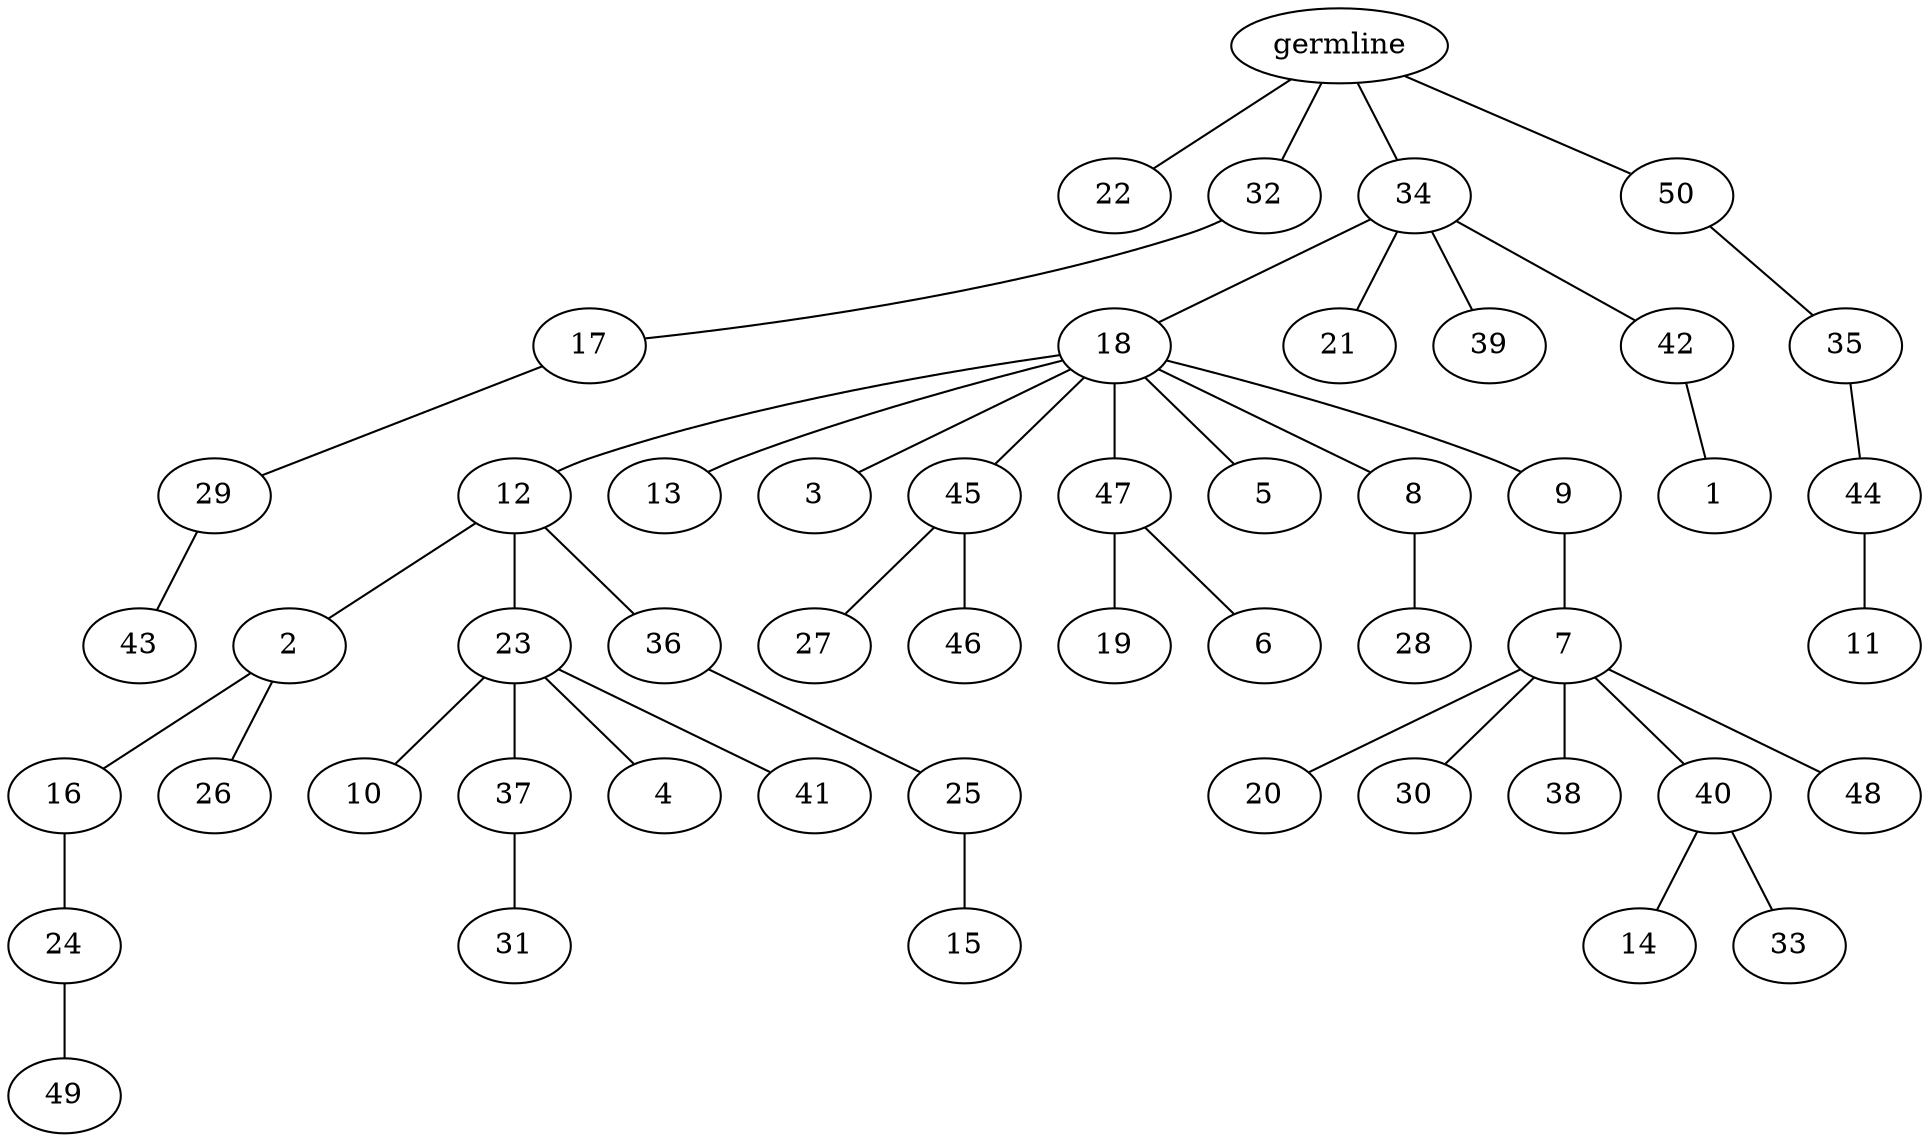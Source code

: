 graph tree {
    "139789832771664" [label="germline"];
    "139789843019280" [label="22"];
    "139789843020576" [label="32"];
    "139789843019760" [label="17"];
    "139789843018464" [label="29"];
    "139789842459424" [label="43"];
    "139789843017888" [label="34"];
    "139789842458608" [label="18"];
    "139789842459616" [label="12"];
    "139789842457888" [label="2"];
    "139789842457792" [label="16"];
    "139789830507104" [label="24"];
    "139789830505232" [label="49"];
    "139789830508112" [label="26"];
    "139789842458704" [label="23"];
    "139789830507248" [label="10"];
    "139789830506864" [label="37"];
    "139789830507680" [label="31"];
    "139789830505712" [label="4"];
    "139789830504848" [label="41"];
    "139789830506912" [label="36"];
    "139789830507344" [label="25"];
    "139789830507872" [label="15"];
    "139789842457504" [label="13"];
    "139789830504800" [label="3"];
    "139789830505520" [label="45"];
    "139789830149648" [label="27"];
    "139789838519456" [label="46"];
    "139789830508400" [label="47"];
    "139789838520224" [label="19"];
    "139789838518784" [label="6"];
    "139789838520272" [label="5"];
    "139789841883680" [label="8"];
    "139789841885408" [label="28"];
    "139789841883632" [label="9"];
    "139789841886656" [label="7"];
    "139789841884496" [label="20"];
    "139789841886368" [label="30"];
    "139789841887088" [label="38"];
    "139789841884976" [label="40"];
    "139789841887136" [label="14"];
    "139789841884208" [label="33"];
    "139789841884880" [label="48"];
    "139789842459568" [label="21"];
    "139789836039984" [label="39"];
    "139789841886992" [label="42"];
    "139789847697104" [label="1"];
    "139789843019472" [label="50"];
    "139789847695616" [label="35"];
    "139789847698880" [label="44"];
    "139789847697056" [label="11"];
    "139789832771664" -- "139789843019280";
    "139789832771664" -- "139789843020576";
    "139789832771664" -- "139789843017888";
    "139789832771664" -- "139789843019472";
    "139789843020576" -- "139789843019760";
    "139789843019760" -- "139789843018464";
    "139789843018464" -- "139789842459424";
    "139789843017888" -- "139789842458608";
    "139789843017888" -- "139789842459568";
    "139789843017888" -- "139789836039984";
    "139789843017888" -- "139789841886992";
    "139789842458608" -- "139789842459616";
    "139789842458608" -- "139789842457504";
    "139789842458608" -- "139789830504800";
    "139789842458608" -- "139789830505520";
    "139789842458608" -- "139789830508400";
    "139789842458608" -- "139789838520272";
    "139789842458608" -- "139789841883680";
    "139789842458608" -- "139789841883632";
    "139789842459616" -- "139789842457888";
    "139789842459616" -- "139789842458704";
    "139789842459616" -- "139789830506912";
    "139789842457888" -- "139789842457792";
    "139789842457888" -- "139789830508112";
    "139789842457792" -- "139789830507104";
    "139789830507104" -- "139789830505232";
    "139789842458704" -- "139789830507248";
    "139789842458704" -- "139789830506864";
    "139789842458704" -- "139789830505712";
    "139789842458704" -- "139789830504848";
    "139789830506864" -- "139789830507680";
    "139789830506912" -- "139789830507344";
    "139789830507344" -- "139789830507872";
    "139789830505520" -- "139789830149648";
    "139789830505520" -- "139789838519456";
    "139789830508400" -- "139789838520224";
    "139789830508400" -- "139789838518784";
    "139789841883680" -- "139789841885408";
    "139789841883632" -- "139789841886656";
    "139789841886656" -- "139789841884496";
    "139789841886656" -- "139789841886368";
    "139789841886656" -- "139789841887088";
    "139789841886656" -- "139789841884976";
    "139789841886656" -- "139789841884880";
    "139789841884976" -- "139789841887136";
    "139789841884976" -- "139789841884208";
    "139789841886992" -- "139789847697104";
    "139789843019472" -- "139789847695616";
    "139789847695616" -- "139789847698880";
    "139789847698880" -- "139789847697056";
}

